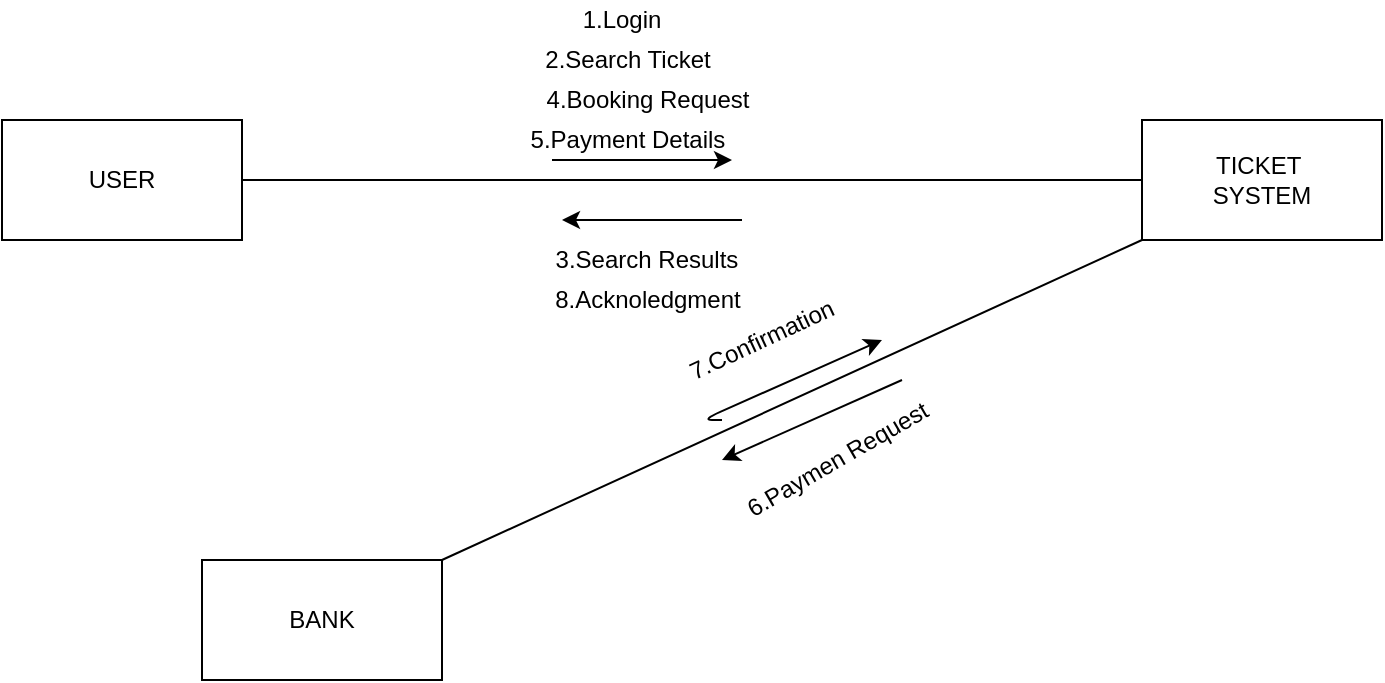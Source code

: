 <mxfile version="14.8.0" type="device"><diagram id="cg3rsEp6nCBy-y7bAP4v" name="Page-1"><mxGraphModel dx="1038" dy="489" grid="1" gridSize="10" guides="1" tooltips="1" connect="1" arrows="1" fold="1" page="1" pageScale="1" pageWidth="850" pageHeight="1100" math="0" shadow="0"><root><mxCell id="0"/><mxCell id="1" parent="0"/><mxCell id="WitA0L_OsVC5j6U_Lj1R-1" value="USER" style="rounded=0;whiteSpace=wrap;html=1;" vertex="1" parent="1"><mxGeometry x="90" y="70" width="120" height="60" as="geometry"/></mxCell><mxCell id="WitA0L_OsVC5j6U_Lj1R-2" value="TICKET&amp;nbsp;&lt;br&gt;SYSTEM" style="rounded=0;whiteSpace=wrap;html=1;" vertex="1" parent="1"><mxGeometry x="660" y="70" width="120" height="60" as="geometry"/></mxCell><mxCell id="WitA0L_OsVC5j6U_Lj1R-3" value="BANK" style="rounded=0;whiteSpace=wrap;html=1;" vertex="1" parent="1"><mxGeometry x="190" y="290" width="120" height="60" as="geometry"/></mxCell><mxCell id="WitA0L_OsVC5j6U_Lj1R-6" value="" style="endArrow=none;html=1;exitX=1;exitY=0.5;exitDx=0;exitDy=0;entryX=0;entryY=0.5;entryDx=0;entryDy=0;" edge="1" parent="1" source="WitA0L_OsVC5j6U_Lj1R-1" target="WitA0L_OsVC5j6U_Lj1R-2"><mxGeometry width="50" height="50" relative="1" as="geometry"><mxPoint x="400" y="180" as="sourcePoint"/><mxPoint x="450" y="130" as="targetPoint"/></mxGeometry></mxCell><mxCell id="WitA0L_OsVC5j6U_Lj1R-7" value="" style="endArrow=classic;html=1;" edge="1" parent="1"><mxGeometry width="50" height="50" relative="1" as="geometry"><mxPoint x="365" y="90" as="sourcePoint"/><mxPoint x="455" y="90" as="targetPoint"/><Array as="points"><mxPoint x="365" y="90"/></Array></mxGeometry></mxCell><mxCell id="WitA0L_OsVC5j6U_Lj1R-9" value="" style="endArrow=classic;html=1;" edge="1" parent="1"><mxGeometry width="50" height="50" relative="1" as="geometry"><mxPoint x="460" y="120" as="sourcePoint"/><mxPoint x="370" y="120" as="targetPoint"/><Array as="points"/></mxGeometry></mxCell><mxCell id="WitA0L_OsVC5j6U_Lj1R-10" value="1.Login" style="text;html=1;strokeColor=none;fillColor=none;align=center;verticalAlign=middle;whiteSpace=wrap;rounded=0;" vertex="1" parent="1"><mxGeometry x="380" y="10" width="40" height="20" as="geometry"/></mxCell><mxCell id="WitA0L_OsVC5j6U_Lj1R-12" value="2.Search Ticket" style="text;html=1;strokeColor=none;fillColor=none;align=center;verticalAlign=middle;whiteSpace=wrap;rounded=0;" vertex="1" parent="1"><mxGeometry x="352.5" y="30" width="100" height="20" as="geometry"/></mxCell><mxCell id="WitA0L_OsVC5j6U_Lj1R-13" value="3.Search Results" style="text;html=1;strokeColor=none;fillColor=none;align=center;verticalAlign=middle;whiteSpace=wrap;rounded=0;" vertex="1" parent="1"><mxGeometry x="365" y="130" width="95" height="20" as="geometry"/></mxCell><mxCell id="WitA0L_OsVC5j6U_Lj1R-14" value="4.Booking Request" style="text;html=1;strokeColor=none;fillColor=none;align=center;verticalAlign=middle;whiteSpace=wrap;rounded=0;" vertex="1" parent="1"><mxGeometry x="352.5" y="50" width="120" height="20" as="geometry"/></mxCell><mxCell id="WitA0L_OsVC5j6U_Lj1R-15" value="" style="endArrow=none;html=1;exitX=1;exitY=0;exitDx=0;exitDy=0;entryX=0;entryY=1;entryDx=0;entryDy=0;" edge="1" parent="1" source="WitA0L_OsVC5j6U_Lj1R-3" target="WitA0L_OsVC5j6U_Lj1R-2"><mxGeometry width="50" height="50" relative="1" as="geometry"><mxPoint x="470" y="280" as="sourcePoint"/><mxPoint x="520" y="230" as="targetPoint"/></mxGeometry></mxCell><mxCell id="WitA0L_OsVC5j6U_Lj1R-17" value="" style="endArrow=classic;html=1;" edge="1" parent="1"><mxGeometry width="50" height="50" relative="1" as="geometry"><mxPoint x="540" y="200" as="sourcePoint"/><mxPoint x="450" y="240" as="targetPoint"/><Array as="points"/></mxGeometry></mxCell><mxCell id="WitA0L_OsVC5j6U_Lj1R-18" value="" style="endArrow=classic;html=1;" edge="1" parent="1"><mxGeometry width="50" height="50" relative="1" as="geometry"><mxPoint x="450" y="220" as="sourcePoint"/><mxPoint x="530" y="180" as="targetPoint"/><Array as="points"><mxPoint x="440" y="220"/></Array></mxGeometry></mxCell><mxCell id="WitA0L_OsVC5j6U_Lj1R-19" value="5.Payment Details" style="text;html=1;strokeColor=none;fillColor=none;align=center;verticalAlign=middle;whiteSpace=wrap;rounded=0;" vertex="1" parent="1"><mxGeometry x="342.5" y="70" width="120" height="20" as="geometry"/></mxCell><mxCell id="WitA0L_OsVC5j6U_Lj1R-20" value="6.Paymen Request" style="text;html=1;strokeColor=none;fillColor=none;align=center;verticalAlign=middle;whiteSpace=wrap;rounded=0;rotation=-30;" vertex="1" parent="1"><mxGeometry x="452.5" y="230" width="110" height="20" as="geometry"/></mxCell><mxCell id="WitA0L_OsVC5j6U_Lj1R-21" value="7.Confirmation" style="text;html=1;strokeColor=none;fillColor=none;align=center;verticalAlign=middle;whiteSpace=wrap;rounded=0;rotation=-25;" vertex="1" parent="1"><mxGeometry x="425" y="170" width="90" height="20" as="geometry"/></mxCell><mxCell id="WitA0L_OsVC5j6U_Lj1R-22" value="8.Acknoledgment" style="text;html=1;strokeColor=none;fillColor=none;align=center;verticalAlign=middle;whiteSpace=wrap;rounded=0;" vertex="1" parent="1"><mxGeometry x="357.5" y="150" width="110" height="20" as="geometry"/></mxCell></root></mxGraphModel></diagram></mxfile>